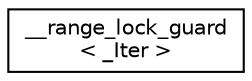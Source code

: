 digraph "Graphical Class Hierarchy"
{
  edge [fontname="Helvetica",fontsize="10",labelfontname="Helvetica",labelfontsize="10"];
  node [fontname="Helvetica",fontsize="10",shape=record];
  rankdir="LR";
  Node1 [label="__range_lock_guard\l\< _Iter \>",height=0.2,width=0.4,color="black", fillcolor="white", style="filled",URL="$struct____range__lock__guard.xhtml"];
}
